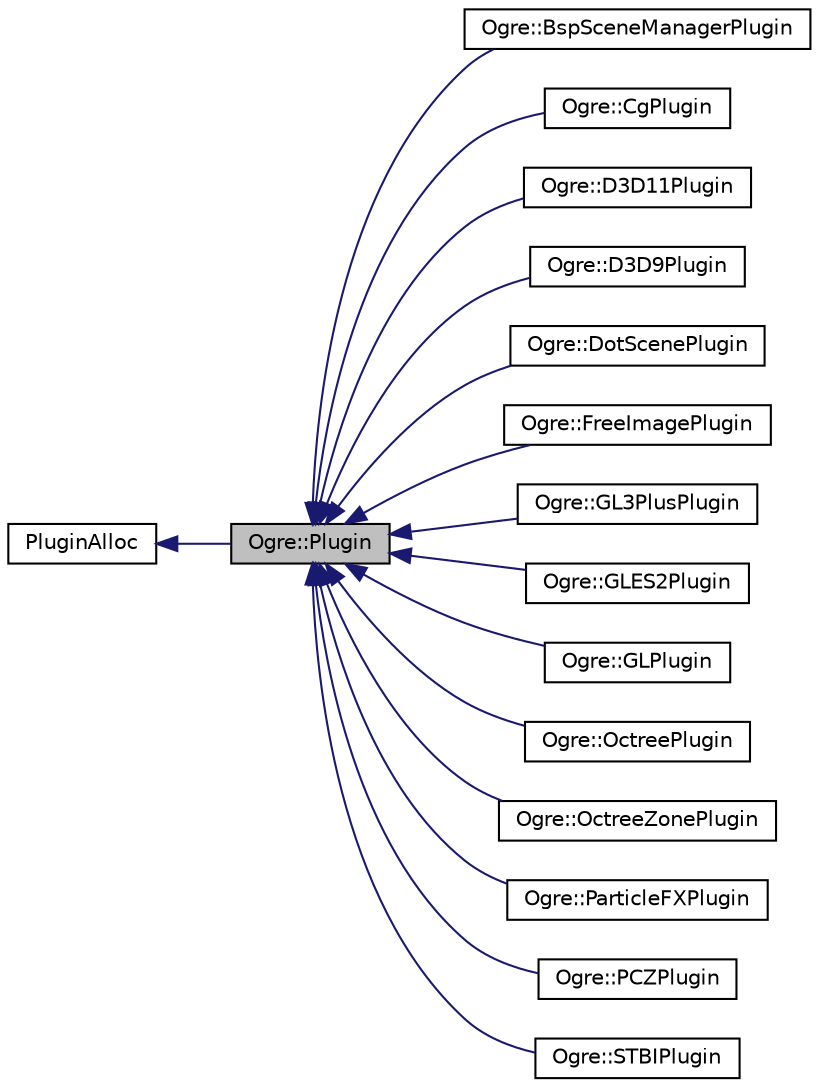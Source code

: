 digraph "Ogre::Plugin"
{
  bgcolor="transparent";
  edge [fontname="Helvetica",fontsize="10",labelfontname="Helvetica",labelfontsize="10"];
  node [fontname="Helvetica",fontsize="10",shape=record];
  rankdir="LR";
  Node0 [label="Ogre::Plugin",height=0.2,width=0.4,color="black", fillcolor="grey75", style="filled", fontcolor="black"];
  Node1 -> Node0 [dir="back",color="midnightblue",fontsize="10",style="solid",fontname="Helvetica"];
  Node1 [label="PluginAlloc",height=0.2,width=0.4,color="black",URL="$class_ogre_1_1_allocated_object.html"];
  Node0 -> Node2 [dir="back",color="midnightblue",fontsize="10",style="solid",fontname="Helvetica"];
  Node2 [label="Ogre::BspSceneManagerPlugin",height=0.2,width=0.4,color="black",URL="$class_ogre_1_1_bsp_scene_manager_plugin.html",tooltip="Plugin instance for BSPSceneManager. "];
  Node0 -> Node3 [dir="back",color="midnightblue",fontsize="10",style="solid",fontname="Helvetica"];
  Node3 [label="Ogre::CgPlugin",height=0.2,width=0.4,color="black",URL="$class_ogre_1_1_cg_plugin.html",tooltip="Plugin instance for Cg Program Manager. "];
  Node0 -> Node4 [dir="back",color="midnightblue",fontsize="10",style="solid",fontname="Helvetica"];
  Node4 [label="Ogre::D3D11Plugin",height=0.2,width=0.4,color="black",URL="$class_ogre_1_1_d3_d11_plugin.html",tooltip="Plugin instance for D3D11 Manager. "];
  Node0 -> Node5 [dir="back",color="midnightblue",fontsize="10",style="solid",fontname="Helvetica"];
  Node5 [label="Ogre::D3D9Plugin",height=0.2,width=0.4,color="black",URL="$class_ogre_1_1_d3_d9_plugin.html",tooltip="Plugin instance for D3D9 Manager. "];
  Node0 -> Node6 [dir="back",color="midnightblue",fontsize="10",style="solid",fontname="Helvetica"];
  Node6 [label="Ogre::DotScenePlugin",height=0.2,width=0.4,color="black",URL="$class_ogre_1_1_dot_scene_plugin.html"];
  Node0 -> Node7 [dir="back",color="midnightblue",fontsize="10",style="solid",fontname="Helvetica"];
  Node7 [label="Ogre::FreeImagePlugin",height=0.2,width=0.4,color="black",URL="$class_ogre_1_1_free_image_plugin.html"];
  Node0 -> Node8 [dir="back",color="midnightblue",fontsize="10",style="solid",fontname="Helvetica"];
  Node8 [label="Ogre::GL3PlusPlugin",height=0.2,width=0.4,color="black",URL="$class_ogre_1_1_g_l3_plus_plugin.html",tooltip="Plugin instance for GL3Plus Manager. "];
  Node0 -> Node9 [dir="back",color="midnightblue",fontsize="10",style="solid",fontname="Helvetica"];
  Node9 [label="Ogre::GLES2Plugin",height=0.2,width=0.4,color="black",URL="$class_ogre_1_1_g_l_e_s2_plugin.html",tooltip="Plugin instance for GL ES 2 Manager. "];
  Node0 -> Node10 [dir="back",color="midnightblue",fontsize="10",style="solid",fontname="Helvetica"];
  Node10 [label="Ogre::GLPlugin",height=0.2,width=0.4,color="black",URL="$class_ogre_1_1_g_l_plugin.html",tooltip="Plugin instance for GL Manager. "];
  Node0 -> Node11 [dir="back",color="midnightblue",fontsize="10",style="solid",fontname="Helvetica"];
  Node11 [label="Ogre::OctreePlugin",height=0.2,width=0.4,color="black",URL="$class_ogre_1_1_octree_plugin.html",tooltip="Plugin instance for Octree Manager. "];
  Node0 -> Node12 [dir="back",color="midnightblue",fontsize="10",style="solid",fontname="Helvetica"];
  Node12 [label="Ogre::OctreeZonePlugin",height=0.2,width=0.4,color="black",URL="$class_ogre_1_1_octree_zone_plugin.html",tooltip="Plugin instance for OctreeZone. "];
  Node0 -> Node13 [dir="back",color="midnightblue",fontsize="10",style="solid",fontname="Helvetica"];
  Node13 [label="Ogre::ParticleFXPlugin",height=0.2,width=0.4,color="black",URL="$class_ogre_1_1_particle_f_x_plugin.html",tooltip="Plugin instance for ParticleFX Manager. "];
  Node0 -> Node14 [dir="back",color="midnightblue",fontsize="10",style="solid",fontname="Helvetica"];
  Node14 [label="Ogre::PCZPlugin",height=0.2,width=0.4,color="black",URL="$class_ogre_1_1_p_c_z_plugin.html",tooltip="Plugin instance for PCZ Manager. "];
  Node0 -> Node15 [dir="back",color="midnightblue",fontsize="10",style="solid",fontname="Helvetica"];
  Node15 [label="Ogre::STBIPlugin",height=0.2,width=0.4,color="black",URL="$class_ogre_1_1_s_t_b_i_plugin.html"];
}
